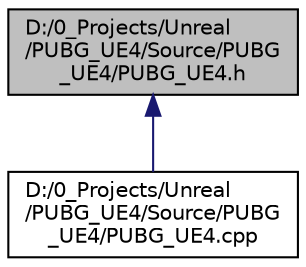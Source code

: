 digraph "D:/0_Projects/Unreal/PUBG_UE4/Source/PUBG_UE4/PUBG_UE4.h"
{
 // LATEX_PDF_SIZE
  edge [fontname="Helvetica",fontsize="10",labelfontname="Helvetica",labelfontsize="10"];
  node [fontname="Helvetica",fontsize="10",shape=record];
  Node1 [label="D:/0_Projects/Unreal\l/PUBG_UE4/Source/PUBG\l_UE4/PUBG_UE4.h",height=0.2,width=0.4,color="black", fillcolor="grey75", style="filled", fontcolor="black",tooltip="Copycat of PUBG a game made from Krafton Games"];
  Node1 -> Node2 [dir="back",color="midnightblue",fontsize="10",style="solid",fontname="Helvetica"];
  Node2 [label="D:/0_Projects/Unreal\l/PUBG_UE4/Source/PUBG\l_UE4/PUBG_UE4.cpp",height=0.2,width=0.4,color="black", fillcolor="white", style="filled",URL="$_p_u_b_g___u_e4_8cpp.html",tooltip=" "];
}

